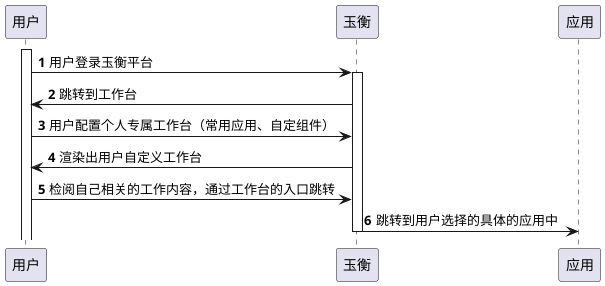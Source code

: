@startuml
'https://plantuml.com/sequence-diagram

autonumber
activate 用户
用户 -> 玉衡: 用户登录玉衡平台
activate 玉衡
玉衡 -> 用户: 跳转到工作台
用户 -> 玉衡: 用户配置个人专属工作台（常用应用、自定组件）
玉衡 -> 用户: 渲染出用户自定义工作台
用户 -> 玉衡: 检阅自己相关的工作内容，通过工作台的入口跳转
玉衡 -> 应用: 跳转到用户选择的具体的应用中
deactivate 玉衡


@enduml